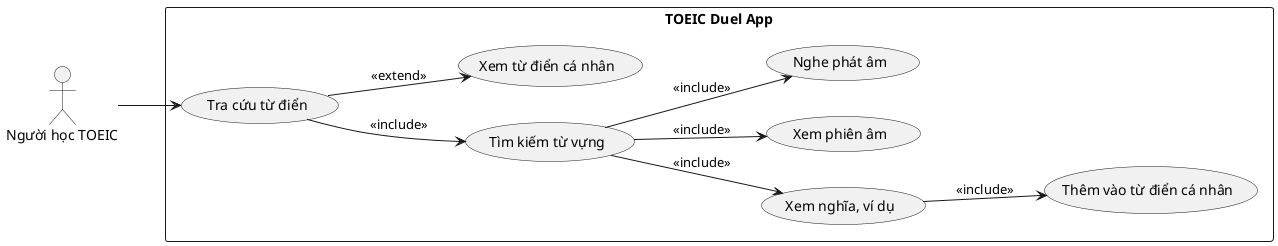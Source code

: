 @startuml
skinparam monochrome true
left to right direction

actor "Người học TOEIC" as Learner

rectangle "TOEIC Duel App" {
  usecase "Tra cứu từ điển" as UC_Dictionary
  usecase "Tìm kiếm từ vựng" as UC_SearchWord
  usecase "Xem nghĩa, ví dụ" as UC_ViewMeaning
  usecase "Xem phiên âm" as UC_ViewPhonetic
  usecase "Nghe phát âm" as UC_ListenPronounce
  usecase "Thêm vào từ điển cá nhân" as UC_AddPersonal
  usecase "Xem từ điển cá nhân" as UC_ViewPersonal

  UC_Dictionary --> UC_SearchWord : <<include>>
  UC_Dictionary -down-> UC_ViewPersonal : <<extend>>

  UC_SearchWord -down-> UC_ViewMeaning : <<include>>
  UC_SearchWord -down-> UC_ViewPhonetic : <<include>>
  UC_SearchWord -down-> UC_ListenPronounce : <<include>>
  UC_ViewMeaning -down-> UC_AddPersonal : <<include>>
}

Learner --> UC_Dictionary

@enduml 